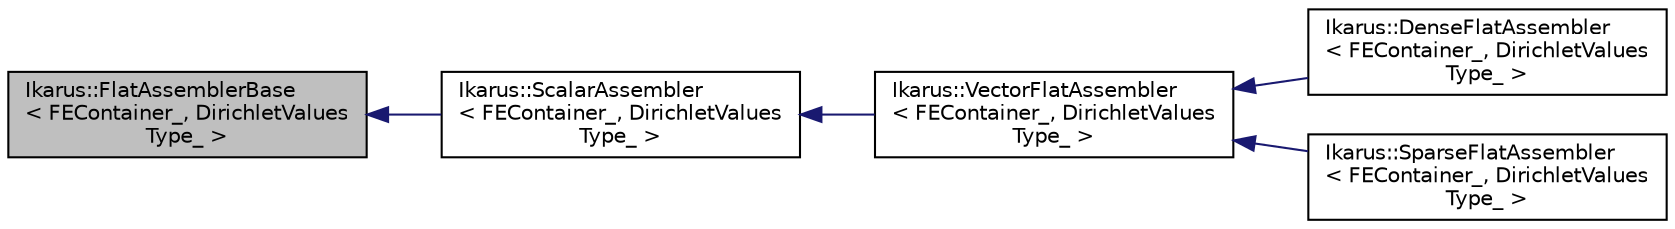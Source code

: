digraph "Ikarus::FlatAssemblerBase&lt; FEContainer_, DirichletValuesType_ &gt;"
{
 // LATEX_PDF_SIZE
  edge [fontname="Helvetica",fontsize="10",labelfontname="Helvetica",labelfontsize="10"];
  node [fontname="Helvetica",fontsize="10",shape=record];
  rankdir="LR";
  Node1 [label="Ikarus::FlatAssemblerBase\l\< FEContainer_, DirichletValues\lType_ \>",height=0.2,width=0.4,color="black", fillcolor="grey75", style="filled", fontcolor="black",tooltip="The FlatAssemblerBase takes care of common subtasks done by flat assemblers."];
  Node1 -> Node2 [dir="back",color="midnightblue",fontsize="10",style="solid",fontname="Helvetica"];
  Node2 [label="Ikarus::ScalarAssembler\l\< FEContainer_, DirichletValues\lType_ \>",height=0.2,width=0.4,color="black", fillcolor="white", style="filled",URL="$a01157.html",tooltip="ScalarAssembler assembles scalar quantities."];
  Node2 -> Node3 [dir="back",color="midnightblue",fontsize="10",style="solid",fontname="Helvetica"];
  Node3 [label="Ikarus::VectorFlatAssembler\l\< FEContainer_, DirichletValues\lType_ \>",height=0.2,width=0.4,color="black", fillcolor="white", style="filled",URL="$a01161.html",tooltip="VectorFlatAssembler assembles vector quantities using a flat basis Indexing strategy."];
  Node3 -> Node4 [dir="back",color="midnightblue",fontsize="10",style="solid",fontname="Helvetica"];
  Node4 [label="Ikarus::DenseFlatAssembler\l\< FEContainer_, DirichletValues\lType_ \>",height=0.2,width=0.4,color="black", fillcolor="white", style="filled",URL="$a01169.html",tooltip="DenseFlatAssembler assembles matrix quantities using a flat basis Indexing strategy...."];
  Node3 -> Node5 [dir="back",color="midnightblue",fontsize="10",style="solid",fontname="Helvetica"];
  Node5 [label="Ikarus::SparseFlatAssembler\l\< FEContainer_, DirichletValues\lType_ \>",height=0.2,width=0.4,color="black", fillcolor="white", style="filled",URL="$a01165.html",tooltip="SparseFlatAssembler assembles matrix quantities using a flat basis Indexing strategy...."];
}
